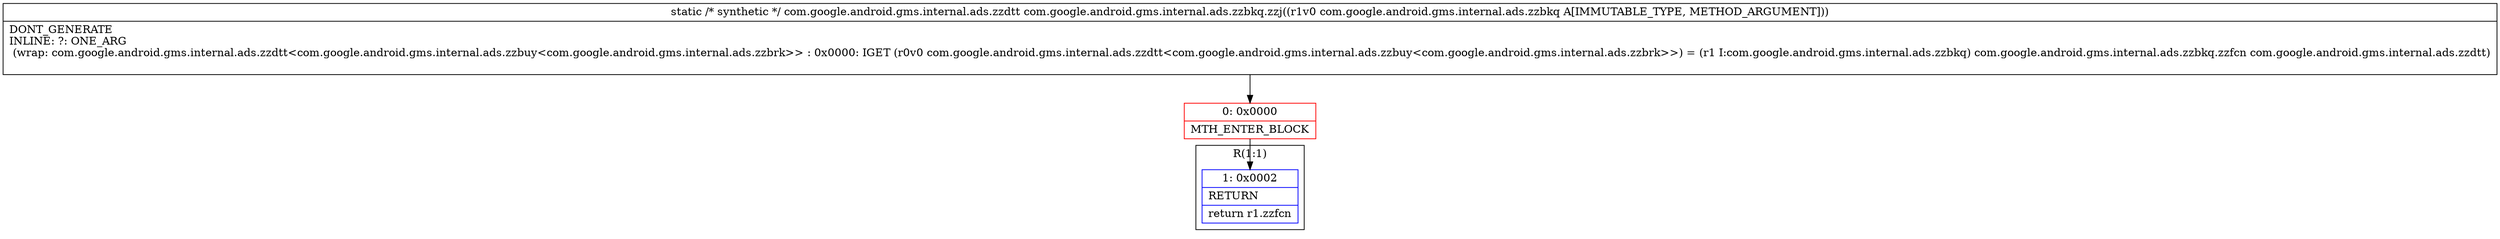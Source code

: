 digraph "CFG forcom.google.android.gms.internal.ads.zzbkq.zzj(Lcom\/google\/android\/gms\/internal\/ads\/zzbkq;)Lcom\/google\/android\/gms\/internal\/ads\/zzdtt;" {
subgraph cluster_Region_267230951 {
label = "R(1:1)";
node [shape=record,color=blue];
Node_1 [shape=record,label="{1\:\ 0x0002|RETURN\l|return r1.zzfcn\l}"];
}
Node_0 [shape=record,color=red,label="{0\:\ 0x0000|MTH_ENTER_BLOCK\l}"];
MethodNode[shape=record,label="{static \/* synthetic *\/ com.google.android.gms.internal.ads.zzdtt com.google.android.gms.internal.ads.zzbkq.zzj((r1v0 com.google.android.gms.internal.ads.zzbkq A[IMMUTABLE_TYPE, METHOD_ARGUMENT]))  | DONT_GENERATE\lINLINE: ?: ONE_ARG  \l  (wrap: com.google.android.gms.internal.ads.zzdtt\<com.google.android.gms.internal.ads.zzbuy\<com.google.android.gms.internal.ads.zzbrk\>\> : 0x0000: IGET  (r0v0 com.google.android.gms.internal.ads.zzdtt\<com.google.android.gms.internal.ads.zzbuy\<com.google.android.gms.internal.ads.zzbrk\>\>) = (r1 I:com.google.android.gms.internal.ads.zzbkq) com.google.android.gms.internal.ads.zzbkq.zzfcn com.google.android.gms.internal.ads.zzdtt)\l\l}"];
MethodNode -> Node_0;
Node_0 -> Node_1;
}

